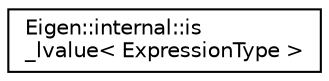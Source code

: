 digraph "Graphical Class Hierarchy"
{
  edge [fontname="Helvetica",fontsize="10",labelfontname="Helvetica",labelfontsize="10"];
  node [fontname="Helvetica",fontsize="10",shape=record];
  rankdir="LR";
  Node1 [label="Eigen::internal::is\l_lvalue\< ExpressionType \>",height=0.2,width=0.4,color="black", fillcolor="white", style="filled",URL="$struct_eigen_1_1internal_1_1is__lvalue.html"];
}
